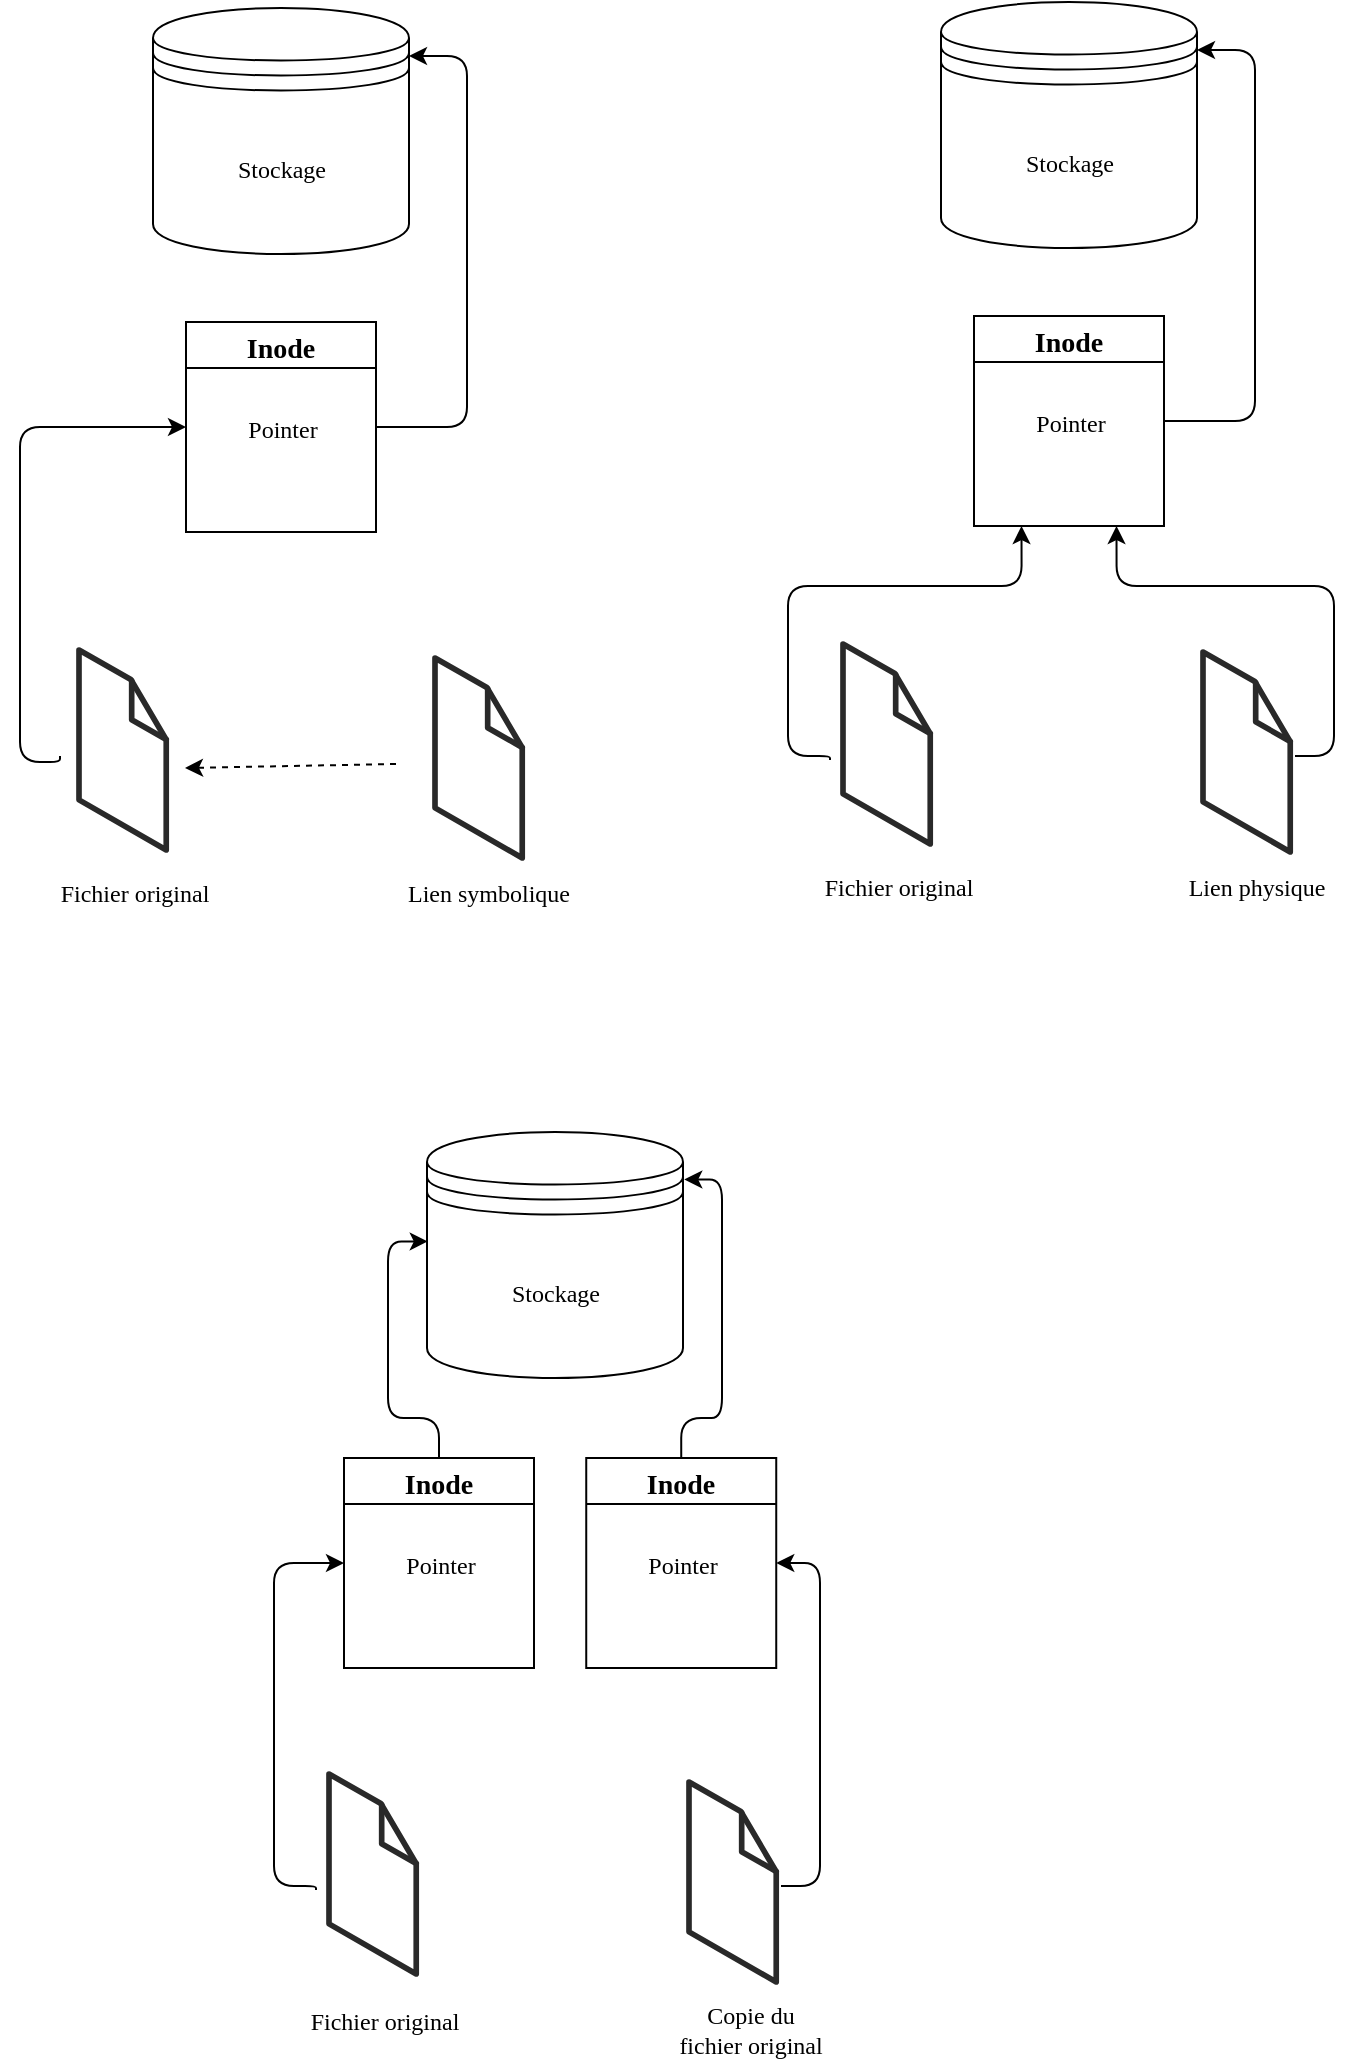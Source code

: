<mxfile>
    <diagram id="E12KZsY5CCjiIL5FMOFu" name="Page-1">
        <mxGraphModel dx="946" dy="553" grid="0" gridSize="10" guides="1" tooltips="1" connect="1" arrows="1" fold="1" page="1" pageScale="1" pageWidth="827" pageHeight="1169" math="0" shadow="0">
            <root>
                <mxCell id="0"/>
                <mxCell id="1" parent="0"/>
                <mxCell id="3" value="&lt;font face=&quot;Lucida Console&quot; data-font-src=&quot;https://fonts.google.com/share?selection.family=Ubuntu:ital,wght@0,300;0,400;0,500;0,700;1,300;1,400;1,500;1,700&quot;&gt;Stockage&lt;/font&gt;" style="shape=datastore;whiteSpace=wrap;html=1;" vertex="1" parent="1">
                    <mxGeometry x="123.5" y="33" width="128" height="123" as="geometry"/>
                </mxCell>
                <mxCell id="4" value="" style="verticalLabelPosition=bottom;html=1;verticalAlign=top;strokeWidth=1;align=center;outlineConnect=0;dashed=0;outlineConnect=0;shape=mxgraph.aws3d.file;aspect=fixed;strokeColor=#292929;" vertex="1" parent="1">
                    <mxGeometry x="86.5" y="354" width="43.62" height="100" as="geometry"/>
                </mxCell>
                <mxCell id="6" value="&lt;font style=&quot;font-size: 12px;&quot;&gt;Fichier original&lt;br style=&quot;font-size: 12px;&quot;&gt;&lt;/font&gt;" style="text;html=1;align=center;verticalAlign=middle;resizable=0;points=[];autosize=1;strokeColor=none;fillColor=none;fontSize=12;fontFamily=Lucida Console;fontStyle=0" vertex="1" parent="1">
                    <mxGeometry x="47" y="463" width="134" height="26" as="geometry"/>
                </mxCell>
                <mxCell id="13" style="edgeStyle=orthogonalEdgeStyle;html=1;exitX=0;exitY=0.5;exitDx=0;exitDy=0;fontSize=16;endArrow=none;endFill=0;startArrow=classic;startFill=1;" edge="1" parent="1" source="8">
                    <mxGeometry relative="1" as="geometry">
                        <mxPoint x="77" y="407" as="targetPoint"/>
                        <Array as="points">
                            <mxPoint x="57" y="243"/>
                            <mxPoint x="57" y="410"/>
                            <mxPoint x="77" y="410"/>
                        </Array>
                    </mxGeometry>
                </mxCell>
                <mxCell id="16" style="edgeStyle=orthogonalEdgeStyle;html=1;exitX=1;exitY=0.5;exitDx=0;exitDy=0;entryX=1;entryY=0.195;entryDx=0;entryDy=0;entryPerimeter=0;fontFamily=Garamond;fontSize=16;startArrow=none;startFill=0;endArrow=classic;endFill=1;" edge="1" parent="1" source="8" target="3">
                    <mxGeometry relative="1" as="geometry">
                        <Array as="points">
                            <mxPoint x="280.5" y="243"/>
                            <mxPoint x="280.5" y="57"/>
                        </Array>
                    </mxGeometry>
                </mxCell>
                <mxCell id="8" value="&lt;font style=&quot;font-size: 14px;&quot;&gt;Inode&lt;/font&gt;" style="swimlane;whiteSpace=wrap;html=1;fontSize=16;fontFamily=Lucida Console;" vertex="1" parent="1">
                    <mxGeometry x="140" y="190" width="95" height="105" as="geometry"/>
                </mxCell>
                <mxCell id="15" value="Pointer" style="text;html=1;align=center;verticalAlign=middle;resizable=0;points=[];autosize=1;strokeColor=none;fillColor=none;fontSize=12;fontFamily=Lucida Console;fontStyle=0" vertex="1" parent="8">
                    <mxGeometry x="13.5" y="41" width="69" height="26" as="geometry"/>
                </mxCell>
                <mxCell id="9" value="" style="verticalLabelPosition=bottom;html=1;verticalAlign=top;strokeWidth=1;align=center;outlineConnect=0;dashed=0;outlineConnect=0;shape=mxgraph.aws3d.file;aspect=fixed;strokeColor=#292929;" vertex="1" parent="1">
                    <mxGeometry x="264.5" y="358" width="43.62" height="100" as="geometry"/>
                </mxCell>
                <mxCell id="10" value="&lt;font style=&quot;font-size: 12px;&quot;&gt;Lien symbolique&lt;br style=&quot;font-size: 12px;&quot;&gt;&lt;/font&gt;" style="text;html=1;align=center;verticalAlign=middle;resizable=0;points=[];autosize=1;strokeColor=none;fillColor=none;fontSize=12;fontFamily=Lucida Console;fontStyle=0" vertex="1" parent="1">
                    <mxGeometry x="227.5" y="463" width="126" height="26" as="geometry"/>
                </mxCell>
                <mxCell id="11" value="" style="endArrow=classic;html=1;fontSize=16;dashed=1;" edge="1" parent="1">
                    <mxGeometry width="50" height="50" relative="1" as="geometry">
                        <mxPoint x="245" y="411" as="sourcePoint"/>
                        <mxPoint x="139.5" y="413" as="targetPoint"/>
                    </mxGeometry>
                </mxCell>
                <mxCell id="17" value="&lt;font face=&quot;Lucida Console&quot; data-font-src=&quot;https://fonts.google.com/share?selection.family=Ubuntu:ital,wght@0,300;0,400;0,500;0,700;1,300;1,400;1,500;1,700&quot;&gt;Stockage&lt;/font&gt;" style="shape=datastore;whiteSpace=wrap;html=1;" vertex="1" parent="1">
                    <mxGeometry x="517.5" y="30" width="128" height="123" as="geometry"/>
                </mxCell>
                <mxCell id="18" value="" style="verticalLabelPosition=bottom;html=1;verticalAlign=top;strokeWidth=1;align=center;outlineConnect=0;dashed=0;outlineConnect=0;shape=mxgraph.aws3d.file;aspect=fixed;strokeColor=#292929;" vertex="1" parent="1">
                    <mxGeometry x="468.5" y="351" width="43.62" height="100" as="geometry"/>
                </mxCell>
                <mxCell id="19" value="&lt;font style=&quot;font-size: 12px;&quot;&gt;Fichier original&lt;br style=&quot;font-size: 12px;&quot;&gt;&lt;/font&gt;" style="text;html=1;align=center;verticalAlign=middle;resizable=0;points=[];autosize=1;strokeColor=none;fillColor=none;fontSize=12;fontFamily=Lucida Console;fontStyle=0" vertex="1" parent="1">
                    <mxGeometry x="429" y="460" width="134" height="26" as="geometry"/>
                </mxCell>
                <mxCell id="20" style="edgeStyle=orthogonalEdgeStyle;html=1;fontSize=16;endArrow=none;endFill=0;startArrow=classic;startFill=1;exitX=0.25;exitY=1;exitDx=0;exitDy=0;" edge="1" parent="1" source="22">
                    <mxGeometry relative="1" as="geometry">
                        <mxPoint x="462" y="409" as="targetPoint"/>
                        <Array as="points">
                            <mxPoint x="558" y="322"/>
                            <mxPoint x="441" y="322"/>
                            <mxPoint x="441" y="407"/>
                            <mxPoint x="462" y="407"/>
                        </Array>
                        <mxPoint x="564" y="292" as="sourcePoint"/>
                    </mxGeometry>
                </mxCell>
                <mxCell id="21" style="edgeStyle=orthogonalEdgeStyle;html=1;exitX=1;exitY=0.5;exitDx=0;exitDy=0;entryX=1;entryY=0.195;entryDx=0;entryDy=0;entryPerimeter=0;fontFamily=Garamond;fontSize=16;startArrow=none;startFill=0;endArrow=classic;endFill=1;" edge="1" parent="1" source="22" target="17">
                    <mxGeometry relative="1" as="geometry">
                        <Array as="points">
                            <mxPoint x="674.5" y="240"/>
                            <mxPoint x="674.5" y="54"/>
                        </Array>
                    </mxGeometry>
                </mxCell>
                <mxCell id="22" value="&lt;font style=&quot;font-size: 14px;&quot;&gt;Inode&lt;/font&gt;" style="swimlane;whiteSpace=wrap;html=1;fontSize=16;fontFamily=Lucida Console;" vertex="1" parent="1">
                    <mxGeometry x="534" y="187" width="95" height="105" as="geometry"/>
                </mxCell>
                <mxCell id="23" value="Pointer" style="text;html=1;align=center;verticalAlign=middle;resizable=0;points=[];autosize=1;strokeColor=none;fillColor=none;fontSize=12;fontFamily=Lucida Console;fontStyle=0" vertex="1" parent="22">
                    <mxGeometry x="13.5" y="41" width="69" height="26" as="geometry"/>
                </mxCell>
                <mxCell id="24" value="" style="verticalLabelPosition=bottom;html=1;verticalAlign=top;strokeWidth=1;align=center;outlineConnect=0;dashed=0;outlineConnect=0;shape=mxgraph.aws3d.file;aspect=fixed;strokeColor=#292929;" vertex="1" parent="1">
                    <mxGeometry x="648.5" y="355" width="43.62" height="100" as="geometry"/>
                </mxCell>
                <mxCell id="25" value="&lt;font style=&quot;font-size: 12px;&quot;&gt;Lien physique&lt;br style=&quot;font-size: 12px;&quot;&gt;&lt;/font&gt;" style="text;html=1;align=center;verticalAlign=middle;resizable=0;points=[];autosize=1;strokeColor=none;fillColor=none;fontSize=12;fontFamily=Lucida Console;fontStyle=0" vertex="1" parent="1">
                    <mxGeometry x="618.5" y="460" width="112" height="26" as="geometry"/>
                </mxCell>
                <mxCell id="28" style="edgeStyle=orthogonalEdgeStyle;html=1;fontSize=16;endArrow=none;endFill=0;startArrow=classic;startFill=1;exitX=0.75;exitY=1;exitDx=0;exitDy=0;" edge="1" parent="1" source="22">
                    <mxGeometry relative="1" as="geometry">
                        <mxPoint x="694.5" y="407" as="targetPoint"/>
                        <Array as="points">
                            <mxPoint x="605" y="322"/>
                            <mxPoint x="714" y="322"/>
                            <mxPoint x="714" y="407"/>
                        </Array>
                        <mxPoint x="585" y="301" as="sourcePoint"/>
                    </mxGeometry>
                </mxCell>
                <mxCell id="29" value="&lt;font face=&quot;Lucida Console&quot; data-font-src=&quot;https://fonts.google.com/share?selection.family=Ubuntu:ital,wght@0,300;0,400;0,500;0,700;1,300;1,400;1,500;1,700&quot;&gt;Stockage&lt;/font&gt;" style="shape=datastore;whiteSpace=wrap;html=1;" vertex="1" parent="1">
                    <mxGeometry x="260.5" y="595" width="128" height="123" as="geometry"/>
                </mxCell>
                <mxCell id="30" value="" style="verticalLabelPosition=bottom;html=1;verticalAlign=top;strokeWidth=1;align=center;outlineConnect=0;dashed=0;outlineConnect=0;shape=mxgraph.aws3d.file;aspect=fixed;strokeColor=#292929;" vertex="1" parent="1">
                    <mxGeometry x="211.5" y="916" width="43.62" height="100" as="geometry"/>
                </mxCell>
                <mxCell id="31" value="&lt;font style=&quot;font-size: 12px;&quot;&gt;Fichier original&lt;br style=&quot;font-size: 12px;&quot;&gt;&lt;/font&gt;" style="text;html=1;align=center;verticalAlign=middle;resizable=0;points=[];autosize=1;strokeColor=none;fillColor=none;fontSize=12;fontFamily=Lucida Console;fontStyle=0" vertex="1" parent="1">
                    <mxGeometry x="172" y="1027" width="134" height="26" as="geometry"/>
                </mxCell>
                <mxCell id="32" style="edgeStyle=orthogonalEdgeStyle;html=1;fontSize=16;endArrow=none;endFill=0;startArrow=classic;startFill=1;exitX=0;exitY=0.5;exitDx=0;exitDy=0;" edge="1" parent="1" source="34">
                    <mxGeometry relative="1" as="geometry">
                        <mxPoint x="205" y="974" as="targetPoint"/>
                        <Array as="points">
                            <mxPoint x="184" y="811"/>
                            <mxPoint x="184" y="972"/>
                            <mxPoint x="205" y="972"/>
                        </Array>
                        <mxPoint x="307" y="857" as="sourcePoint"/>
                    </mxGeometry>
                </mxCell>
                <mxCell id="42" style="edgeStyle=orthogonalEdgeStyle;html=1;exitX=0.5;exitY=0;exitDx=0;exitDy=0;entryX=0.003;entryY=0.445;entryDx=0;entryDy=0;entryPerimeter=0;fontFamily=Lucida Console;fontSize=14;startArrow=none;startFill=0;endArrow=classic;endFill=1;" edge="1" parent="1" source="34" target="29">
                    <mxGeometry relative="1" as="geometry">
                        <Array as="points">
                            <mxPoint x="266" y="738"/>
                            <mxPoint x="241" y="738"/>
                            <mxPoint x="241" y="650"/>
                        </Array>
                    </mxGeometry>
                </mxCell>
                <mxCell id="34" value="&lt;font style=&quot;font-size: 14px;&quot;&gt;Inode&lt;/font&gt;" style="swimlane;whiteSpace=wrap;html=1;fontSize=16;fontFamily=Lucida Console;" vertex="1" parent="1">
                    <mxGeometry x="219" y="758" width="95" height="105" as="geometry"/>
                </mxCell>
                <mxCell id="35" value="Pointer" style="text;html=1;align=center;verticalAlign=middle;resizable=0;points=[];autosize=1;strokeColor=none;fillColor=none;fontSize=12;fontFamily=Lucida Console;fontStyle=0" vertex="1" parent="34">
                    <mxGeometry x="13.5" y="41" width="69" height="26" as="geometry"/>
                </mxCell>
                <mxCell id="36" value="" style="verticalLabelPosition=bottom;html=1;verticalAlign=top;strokeWidth=1;align=center;outlineConnect=0;dashed=0;outlineConnect=0;shape=mxgraph.aws3d.file;aspect=fixed;strokeColor=#292929;" vertex="1" parent="1">
                    <mxGeometry x="391.5" y="920" width="43.62" height="100" as="geometry"/>
                </mxCell>
                <mxCell id="37" value="&lt;font style=&quot;font-size: 12px;&quot;&gt;Copie du &lt;br&gt;fichier original&lt;br style=&quot;font-size: 12px;&quot;&gt;&lt;/font&gt;" style="text;html=1;align=center;verticalAlign=middle;resizable=0;points=[];autosize=1;strokeColor=none;fillColor=none;fontSize=12;fontFamily=Lucida Console;fontStyle=0" vertex="1" parent="1">
                    <mxGeometry x="354.5" y="1023" width="134" height="41" as="geometry"/>
                </mxCell>
                <mxCell id="38" style="edgeStyle=orthogonalEdgeStyle;html=1;fontSize=16;endArrow=none;endFill=0;startArrow=classic;startFill=1;exitX=1;exitY=0.5;exitDx=0;exitDy=0;" edge="1" parent="1" source="39">
                    <mxGeometry relative="1" as="geometry">
                        <mxPoint x="437.5" y="972" as="targetPoint"/>
                        <Array as="points">
                            <mxPoint x="457" y="811"/>
                            <mxPoint x="457" y="972"/>
                        </Array>
                        <mxPoint x="328" y="866" as="sourcePoint"/>
                    </mxGeometry>
                </mxCell>
                <mxCell id="41" style="edgeStyle=orthogonalEdgeStyle;html=1;exitX=0.5;exitY=0;exitDx=0;exitDy=0;entryX=1.005;entryY=0.193;entryDx=0;entryDy=0;entryPerimeter=0;fontFamily=Lucida Console;fontSize=14;startArrow=none;startFill=0;endArrow=classic;endFill=1;" edge="1" parent="1" source="39" target="29">
                    <mxGeometry relative="1" as="geometry">
                        <Array as="points">
                            <mxPoint x="388" y="738"/>
                            <mxPoint x="408" y="738"/>
                            <mxPoint x="408" y="619"/>
                        </Array>
                    </mxGeometry>
                </mxCell>
                <mxCell id="39" value="&lt;font style=&quot;font-size: 14px;&quot;&gt;Inode&lt;/font&gt;" style="swimlane;whiteSpace=wrap;html=1;fontSize=16;fontFamily=Lucida Console;" vertex="1" parent="1">
                    <mxGeometry x="340.12" y="758" width="95" height="105" as="geometry"/>
                </mxCell>
                <mxCell id="40" value="Pointer" style="text;html=1;align=center;verticalAlign=middle;resizable=0;points=[];autosize=1;strokeColor=none;fillColor=none;fontSize=12;fontFamily=Lucida Console;fontStyle=0" vertex="1" parent="39">
                    <mxGeometry x="13.5" y="41" width="69" height="26" as="geometry"/>
                </mxCell>
            </root>
        </mxGraphModel>
    </diagram>
</mxfile>